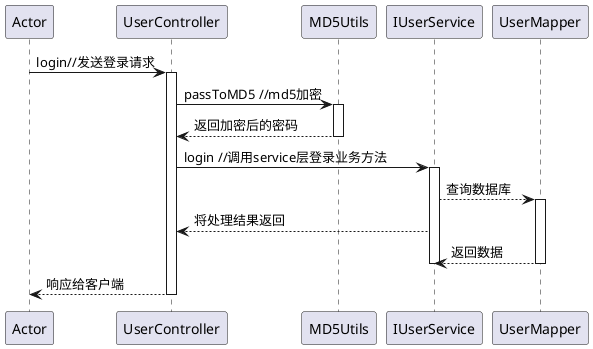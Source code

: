 @startuml
participant Actor
Actor -> UserController : login//发送登录请求
activate UserController
UserController -> MD5Utils : passToMD5 //md5加密
activate MD5Utils
MD5Utils --> UserController : 返回加密后的密码
deactivate MD5Utils
UserController -> IUserService : login //调用service层登录业务方法
activate IUserService
IUserService --> UserMapper : 查询数据库
activate UserMapper
IUserService --> UserController : 将处理结果返回
UserMapper --> IUserService : 返回数据
deactivate UserMapper
deactivate IUserService

return 响应给客户端
@enduml